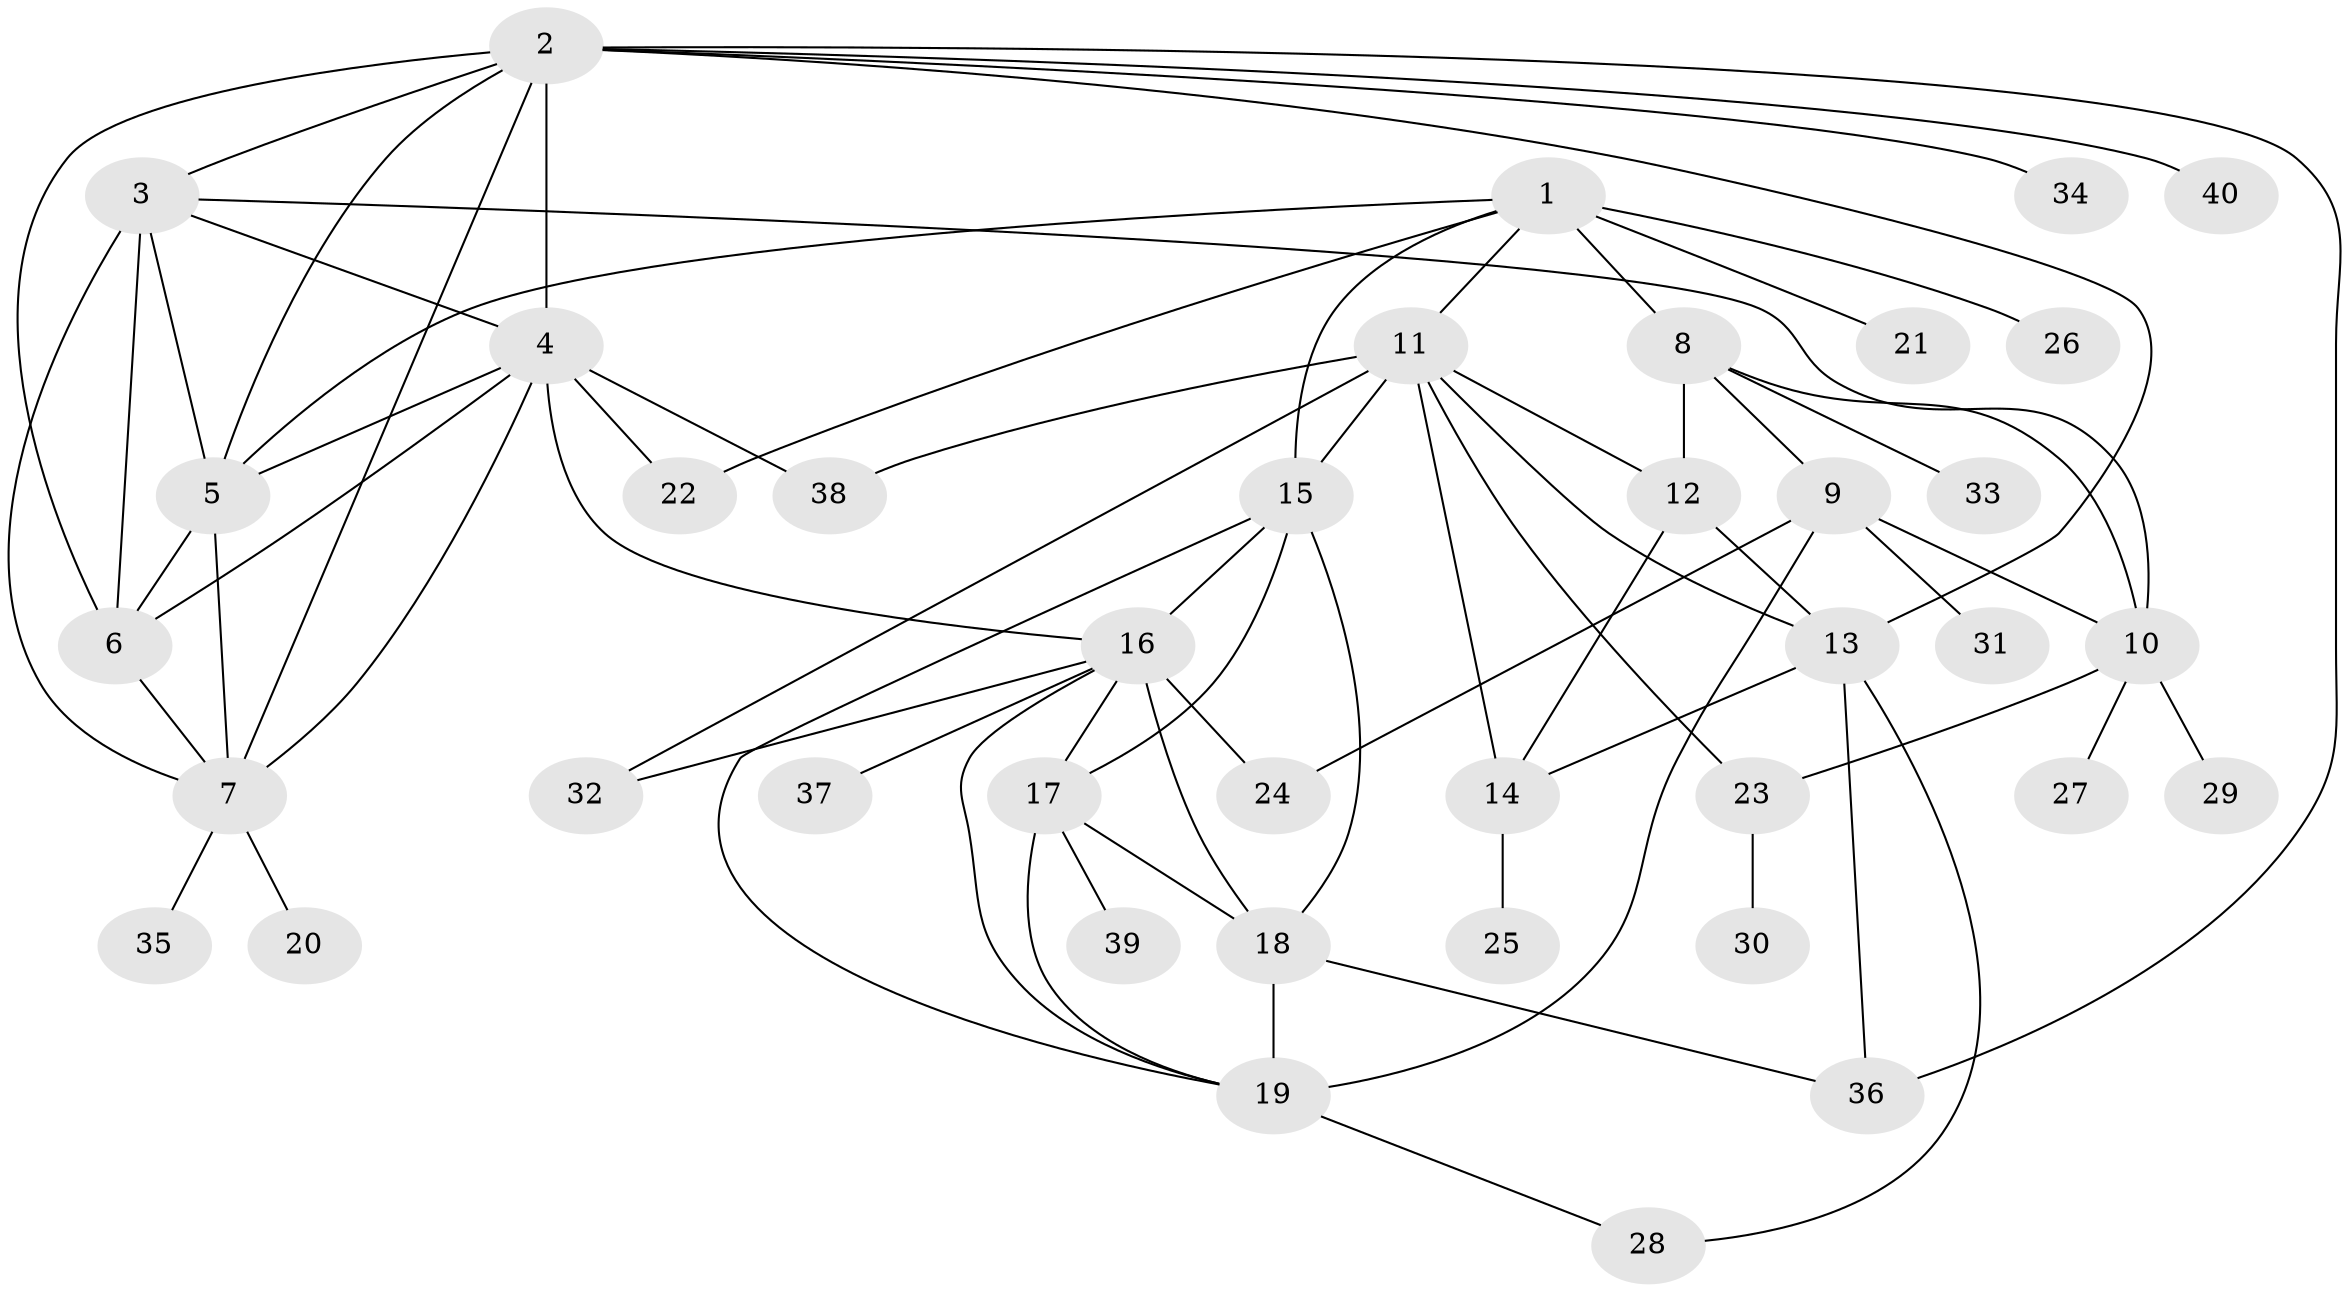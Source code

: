 // original degree distribution, {6: 0.03076923076923077, 11: 0.046153846153846156, 5: 0.015384615384615385, 7: 0.038461538461538464, 12: 0.015384615384615385, 10: 0.015384615384615385, 8: 0.038461538461538464, 9: 0.023076923076923078, 13: 0.007692307692307693, 1: 0.6076923076923076, 2: 0.13076923076923078, 4: 0.015384615384615385, 3: 0.015384615384615385}
// Generated by graph-tools (version 1.1) at 2025/52/03/04/25 22:52:17]
// undirected, 40 vertices, 73 edges
graph export_dot {
  node [color=gray90,style=filled];
  1;
  2;
  3;
  4;
  5;
  6;
  7;
  8;
  9;
  10;
  11;
  12;
  13;
  14;
  15;
  16;
  17;
  18;
  19;
  20;
  21;
  22;
  23;
  24;
  25;
  26;
  27;
  28;
  29;
  30;
  31;
  32;
  33;
  34;
  35;
  36;
  37;
  38;
  39;
  40;
  1 -- 5 [weight=1.0];
  1 -- 8 [weight=1.0];
  1 -- 11 [weight=1.0];
  1 -- 15 [weight=1.0];
  1 -- 21 [weight=1.0];
  1 -- 22 [weight=3.0];
  1 -- 26 [weight=4.0];
  2 -- 3 [weight=1.0];
  2 -- 4 [weight=1.0];
  2 -- 5 [weight=1.0];
  2 -- 6 [weight=1.0];
  2 -- 7 [weight=1.0];
  2 -- 13 [weight=1.0];
  2 -- 34 [weight=1.0];
  2 -- 36 [weight=1.0];
  2 -- 40 [weight=1.0];
  3 -- 4 [weight=1.0];
  3 -- 5 [weight=1.0];
  3 -- 6 [weight=1.0];
  3 -- 7 [weight=1.0];
  3 -- 10 [weight=1.0];
  4 -- 5 [weight=1.0];
  4 -- 6 [weight=1.0];
  4 -- 7 [weight=1.0];
  4 -- 16 [weight=1.0];
  4 -- 22 [weight=1.0];
  4 -- 38 [weight=2.0];
  5 -- 6 [weight=1.0];
  5 -- 7 [weight=1.0];
  6 -- 7 [weight=1.0];
  7 -- 20 [weight=1.0];
  7 -- 35 [weight=1.0];
  8 -- 9 [weight=4.0];
  8 -- 10 [weight=4.0];
  8 -- 12 [weight=1.0];
  8 -- 33 [weight=1.0];
  9 -- 10 [weight=1.0];
  9 -- 19 [weight=1.0];
  9 -- 24 [weight=1.0];
  9 -- 31 [weight=1.0];
  10 -- 23 [weight=1.0];
  10 -- 27 [weight=1.0];
  10 -- 29 [weight=1.0];
  11 -- 12 [weight=3.0];
  11 -- 13 [weight=3.0];
  11 -- 14 [weight=3.0];
  11 -- 15 [weight=1.0];
  11 -- 23 [weight=1.0];
  11 -- 32 [weight=4.0];
  11 -- 38 [weight=1.0];
  12 -- 13 [weight=1.0];
  12 -- 14 [weight=1.0];
  13 -- 14 [weight=1.0];
  13 -- 28 [weight=1.0];
  13 -- 36 [weight=1.0];
  14 -- 25 [weight=1.0];
  15 -- 16 [weight=1.0];
  15 -- 17 [weight=1.0];
  15 -- 18 [weight=2.0];
  15 -- 19 [weight=1.0];
  16 -- 17 [weight=1.0];
  16 -- 18 [weight=2.0];
  16 -- 19 [weight=1.0];
  16 -- 24 [weight=4.0];
  16 -- 32 [weight=1.0];
  16 -- 37 [weight=1.0];
  17 -- 18 [weight=2.0];
  17 -- 19 [weight=1.0];
  17 -- 39 [weight=1.0];
  18 -- 19 [weight=2.0];
  18 -- 36 [weight=1.0];
  19 -- 28 [weight=1.0];
  23 -- 30 [weight=1.0];
}
